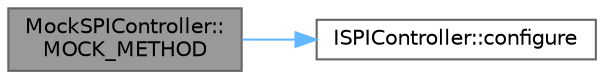 digraph "MockSPIController::MOCK_METHOD"
{
 // LATEX_PDF_SIZE
  bgcolor="transparent";
  edge [fontname=Helvetica,fontsize=10,labelfontname=Helvetica,labelfontsize=10];
  node [fontname=Helvetica,fontsize=10,shape=box,height=0.2,width=0.4];
  rankdir="LR";
  Node1 [id="Node000001",label="MockSPIController::\lMOCK_METHOD",height=0.2,width=0.4,color="gray40", fillcolor="grey60", style="filled", fontcolor="black",tooltip="Mocked method to configure the SPI device."];
  Node1 -> Node2 [id="edge1_Node000001_Node000002",color="steelblue1",style="solid",tooltip=" "];
  Node2 [id="Node000002",label="ISPIController::configure",height=0.2,width=0.4,color="grey40", fillcolor="white", style="filled",URL="$classISPIController.html#a217edfca2e904e0cb55d2b94ff7e99e3",tooltip=" "];
}
